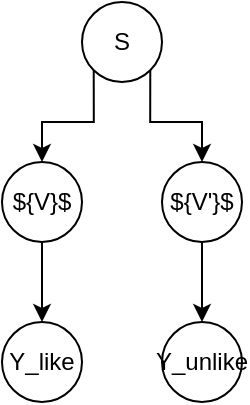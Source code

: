 <mxfile version="24.4.4" type="github">
  <diagram name="第 1 页" id="znvnqTsf_Wlyi8yJBuE7">
    <mxGraphModel dx="978" dy="526" grid="1" gridSize="10" guides="1" tooltips="1" connect="1" arrows="1" fold="1" page="1" pageScale="1" pageWidth="1169" pageHeight="827" math="1" shadow="0">
      <root>
        <mxCell id="0" />
        <mxCell id="1" parent="0" />
        <mxCell id="uVemcGU68h8CTtdwyouk-4" style="edgeStyle=orthogonalEdgeStyle;rounded=0;orthogonalLoop=1;jettySize=auto;html=1;exitX=0;exitY=1;exitDx=0;exitDy=0;entryX=0.5;entryY=0;entryDx=0;entryDy=0;" edge="1" parent="1" source="uVemcGU68h8CTtdwyouk-1" target="uVemcGU68h8CTtdwyouk-2">
          <mxGeometry relative="1" as="geometry" />
        </mxCell>
        <mxCell id="uVemcGU68h8CTtdwyouk-5" style="edgeStyle=orthogonalEdgeStyle;rounded=0;orthogonalLoop=1;jettySize=auto;html=1;exitX=1;exitY=1;exitDx=0;exitDy=0;" edge="1" parent="1" source="uVemcGU68h8CTtdwyouk-1" target="uVemcGU68h8CTtdwyouk-3">
          <mxGeometry relative="1" as="geometry" />
        </mxCell>
        <mxCell id="uVemcGU68h8CTtdwyouk-1" value="S" style="ellipse;whiteSpace=wrap;html=1;aspect=fixed;" vertex="1" parent="1">
          <mxGeometry x="360" y="120" width="40" height="40" as="geometry" />
        </mxCell>
        <mxCell id="uVemcGU68h8CTtdwyouk-8" style="edgeStyle=orthogonalEdgeStyle;rounded=0;orthogonalLoop=1;jettySize=auto;html=1;exitX=0.5;exitY=1;exitDx=0;exitDy=0;entryX=0.5;entryY=0;entryDx=0;entryDy=0;" edge="1" parent="1" source="uVemcGU68h8CTtdwyouk-2" target="uVemcGU68h8CTtdwyouk-6">
          <mxGeometry relative="1" as="geometry" />
        </mxCell>
        <mxCell id="uVemcGU68h8CTtdwyouk-2" value="${V}$" style="ellipse;whiteSpace=wrap;html=1;aspect=fixed;" vertex="1" parent="1">
          <mxGeometry x="320" y="200" width="40" height="40" as="geometry" />
        </mxCell>
        <mxCell id="uVemcGU68h8CTtdwyouk-9" style="edgeStyle=orthogonalEdgeStyle;rounded=0;orthogonalLoop=1;jettySize=auto;html=1;exitX=0.5;exitY=1;exitDx=0;exitDy=0;entryX=0.5;entryY=0;entryDx=0;entryDy=0;" edge="1" parent="1" source="uVemcGU68h8CTtdwyouk-3" target="uVemcGU68h8CTtdwyouk-7">
          <mxGeometry relative="1" as="geometry" />
        </mxCell>
        <mxCell id="uVemcGU68h8CTtdwyouk-3" value="${V&#39;}$" style="ellipse;whiteSpace=wrap;html=1;aspect=fixed;" vertex="1" parent="1">
          <mxGeometry x="400" y="200" width="40" height="40" as="geometry" />
        </mxCell>
        <mxCell id="uVemcGU68h8CTtdwyouk-6" value="Y_like" style="ellipse;whiteSpace=wrap;html=1;aspect=fixed;" vertex="1" parent="1">
          <mxGeometry x="320" y="280" width="40" height="40" as="geometry" />
        </mxCell>
        <mxCell id="uVemcGU68h8CTtdwyouk-7" value="Y_unlike" style="ellipse;whiteSpace=wrap;html=1;aspect=fixed;" vertex="1" parent="1">
          <mxGeometry x="400" y="280" width="40" height="40" as="geometry" />
        </mxCell>
      </root>
    </mxGraphModel>
  </diagram>
</mxfile>

